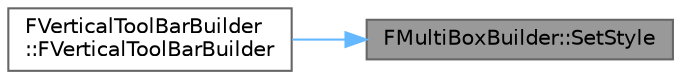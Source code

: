 digraph "FMultiBoxBuilder::SetStyle"
{
 // INTERACTIVE_SVG=YES
 // LATEX_PDF_SIZE
  bgcolor="transparent";
  edge [fontname=Helvetica,fontsize=10,labelfontname=Helvetica,labelfontsize=10];
  node [fontname=Helvetica,fontsize=10,shape=box,height=0.2,width=0.4];
  rankdir="RL";
  Node1 [id="Node000001",label="FMultiBoxBuilder::SetStyle",height=0.2,width=0.4,color="gray40", fillcolor="grey60", style="filled", fontcolor="black",tooltip="Sets the style to use on the multibox widgets."];
  Node1 -> Node2 [id="edge1_Node000001_Node000002",dir="back",color="steelblue1",style="solid",tooltip=" "];
  Node2 [id="Node000002",label="FVerticalToolBarBuilder\l::FVerticalToolBarBuilder",height=0.2,width=0.4,color="grey40", fillcolor="white", style="filled",URL="$d8/d6a/classFVerticalToolBarBuilder.html#a5ba8095ae9f03095e5c25935ca965e73",tooltip="Constructor."];
}

